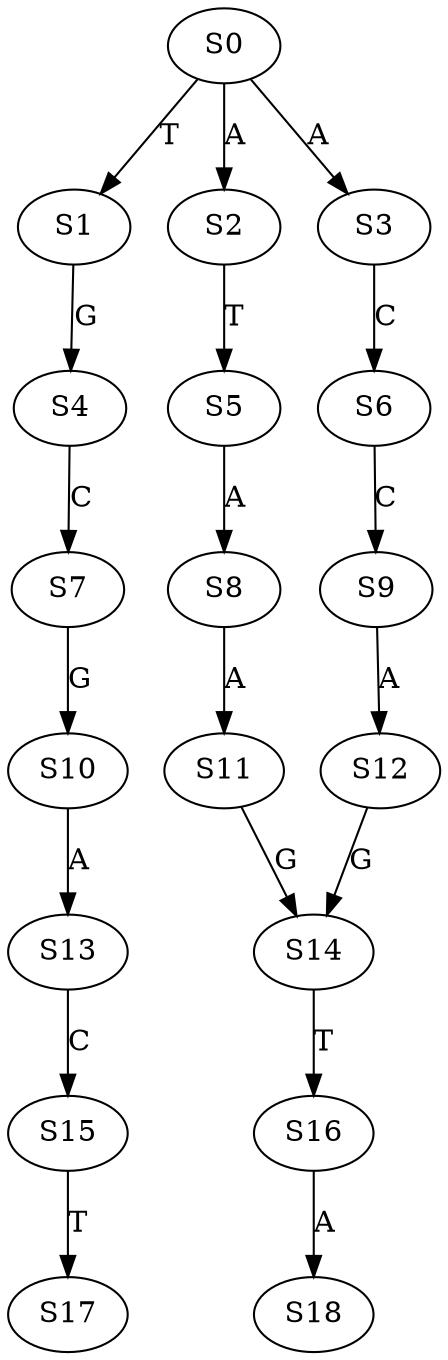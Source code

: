 strict digraph  {
	S0 -> S1 [ label = T ];
	S0 -> S2 [ label = A ];
	S0 -> S3 [ label = A ];
	S1 -> S4 [ label = G ];
	S2 -> S5 [ label = T ];
	S3 -> S6 [ label = C ];
	S4 -> S7 [ label = C ];
	S5 -> S8 [ label = A ];
	S6 -> S9 [ label = C ];
	S7 -> S10 [ label = G ];
	S8 -> S11 [ label = A ];
	S9 -> S12 [ label = A ];
	S10 -> S13 [ label = A ];
	S11 -> S14 [ label = G ];
	S12 -> S14 [ label = G ];
	S13 -> S15 [ label = C ];
	S14 -> S16 [ label = T ];
	S15 -> S17 [ label = T ];
	S16 -> S18 [ label = A ];
}
